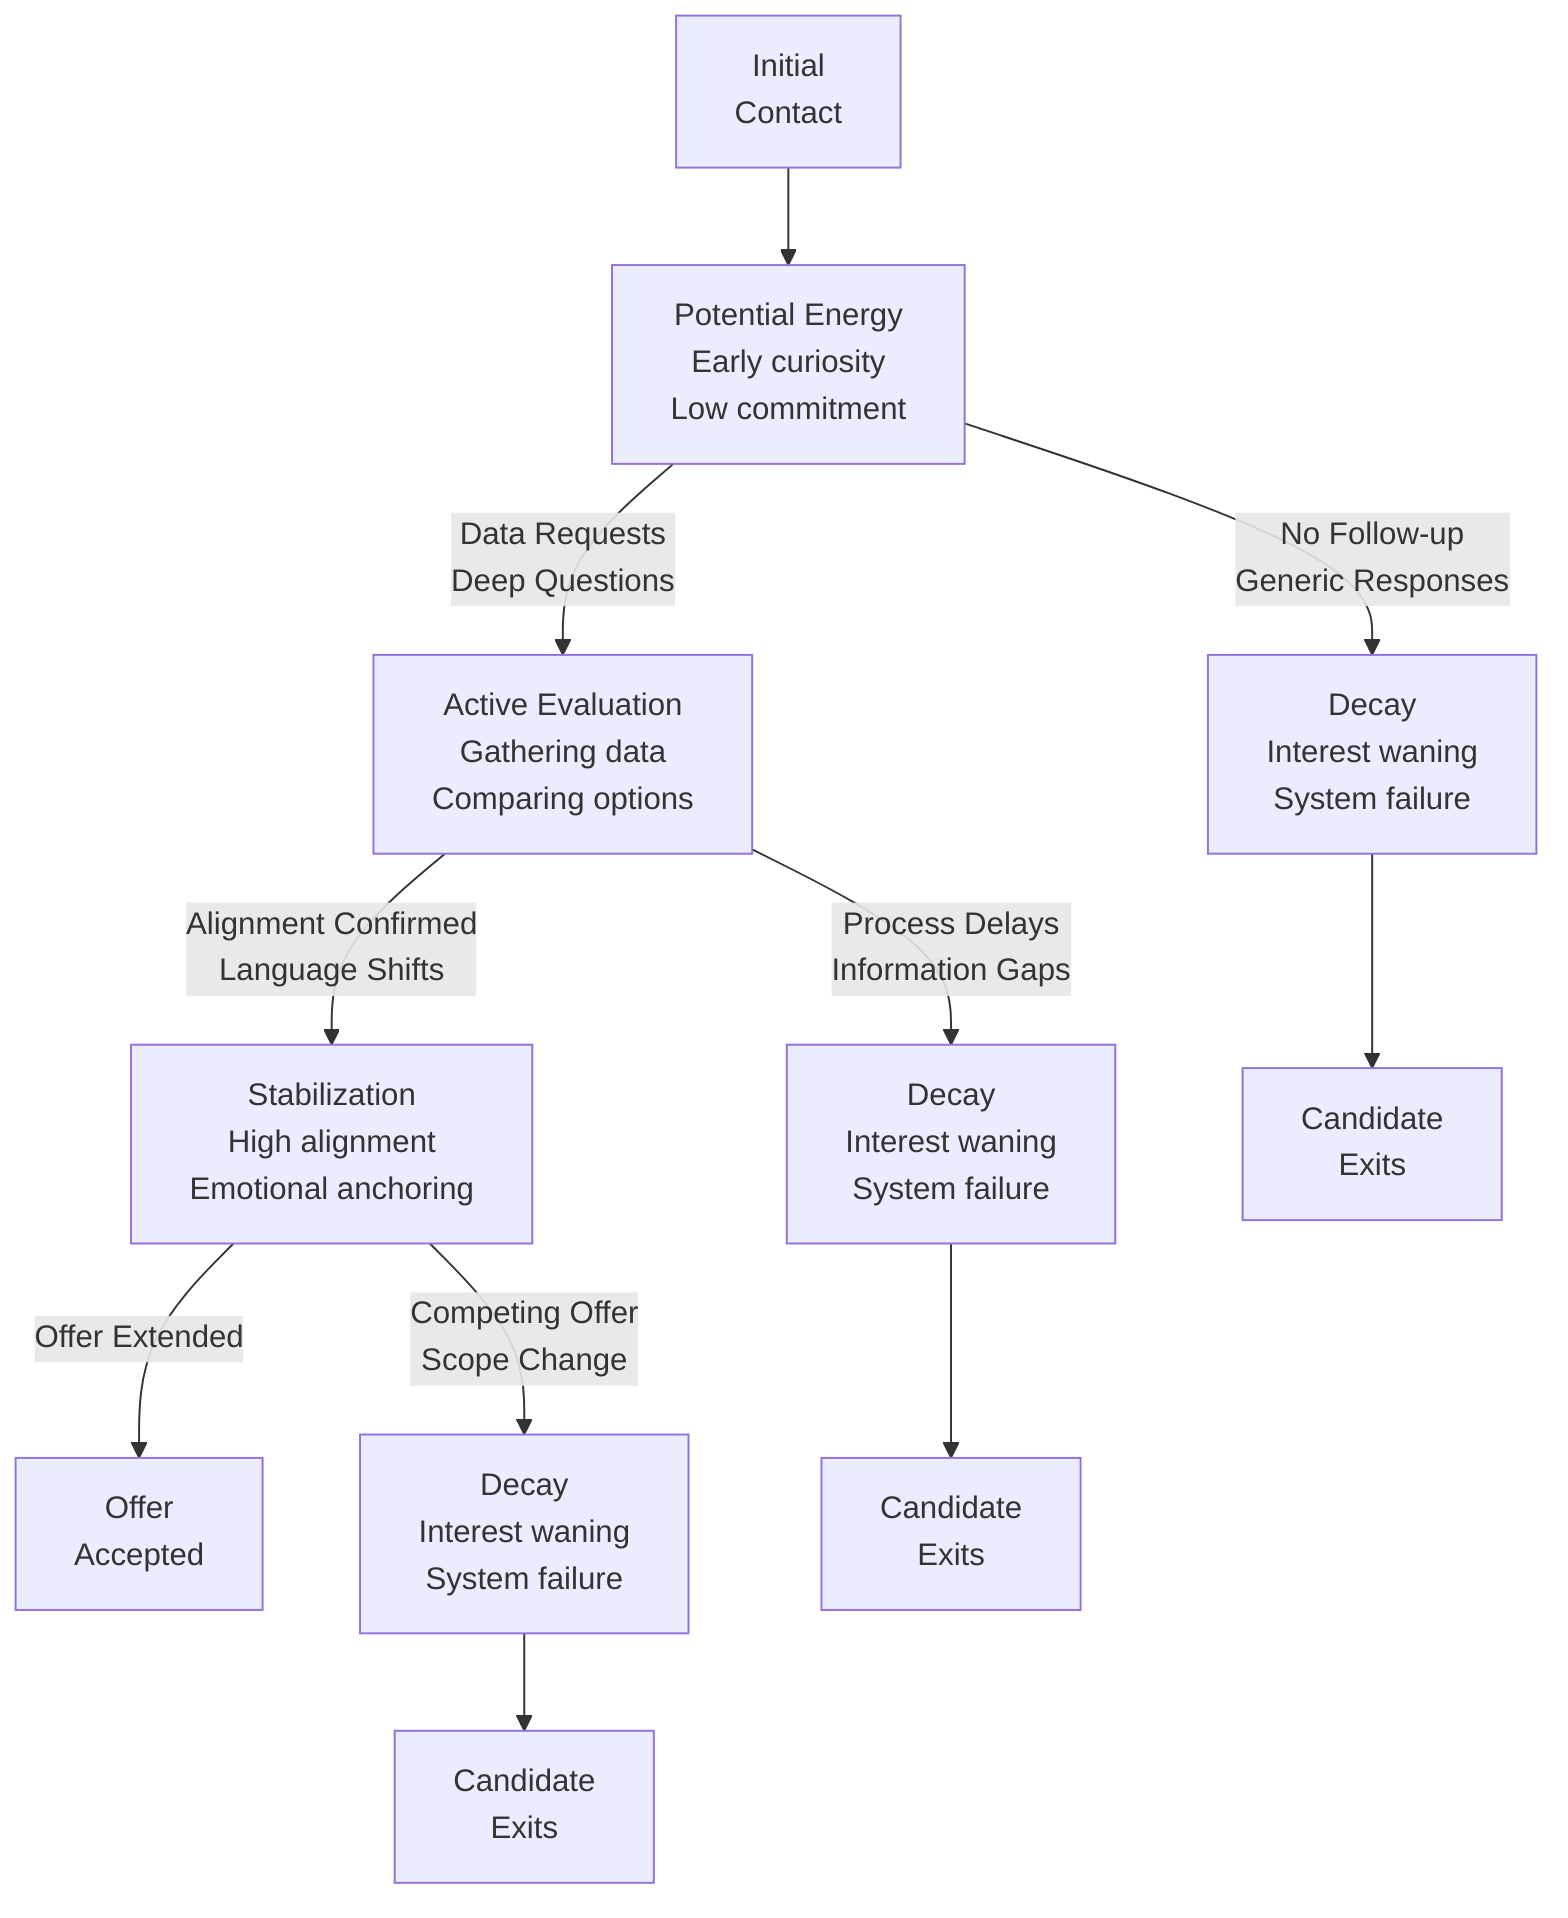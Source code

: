 flowchart TD
    START["Initial<br>Contact"] --> PE["Potential Energy<br>Early curiosity<br>Low commitment"]
    PE -->|Data Requests<br>Deep Questions| AE["Active Evaluation<br>Gathering data<br>Comparing options"]
    AE -->|Alignment Confirmed<br>Language Shifts| S["Stabilization<br>High alignment<br>Emotional anchoring"]
    S -->|Offer Extended| SUCCESS["Offer<br>Accepted"]

    PE -->|No Follow-up<br>Generic Responses| D1["Decay<br>Interest waning<br>System failure"]
    AE -->|Process Delays<br>Information Gaps| D2["Decay<br>Interest waning<br>System failure"]
    S -->|Competing Offer<br>Scope Change| D3["Decay<br>Interest waning<br>System failure"]

    D1 --> EXIT1["Candidate<br>Exits"]
    D2 --> EXIT2["Candidate<br>Exits"]
    D3 --> EXIT3["Candidate<br>Exits"]